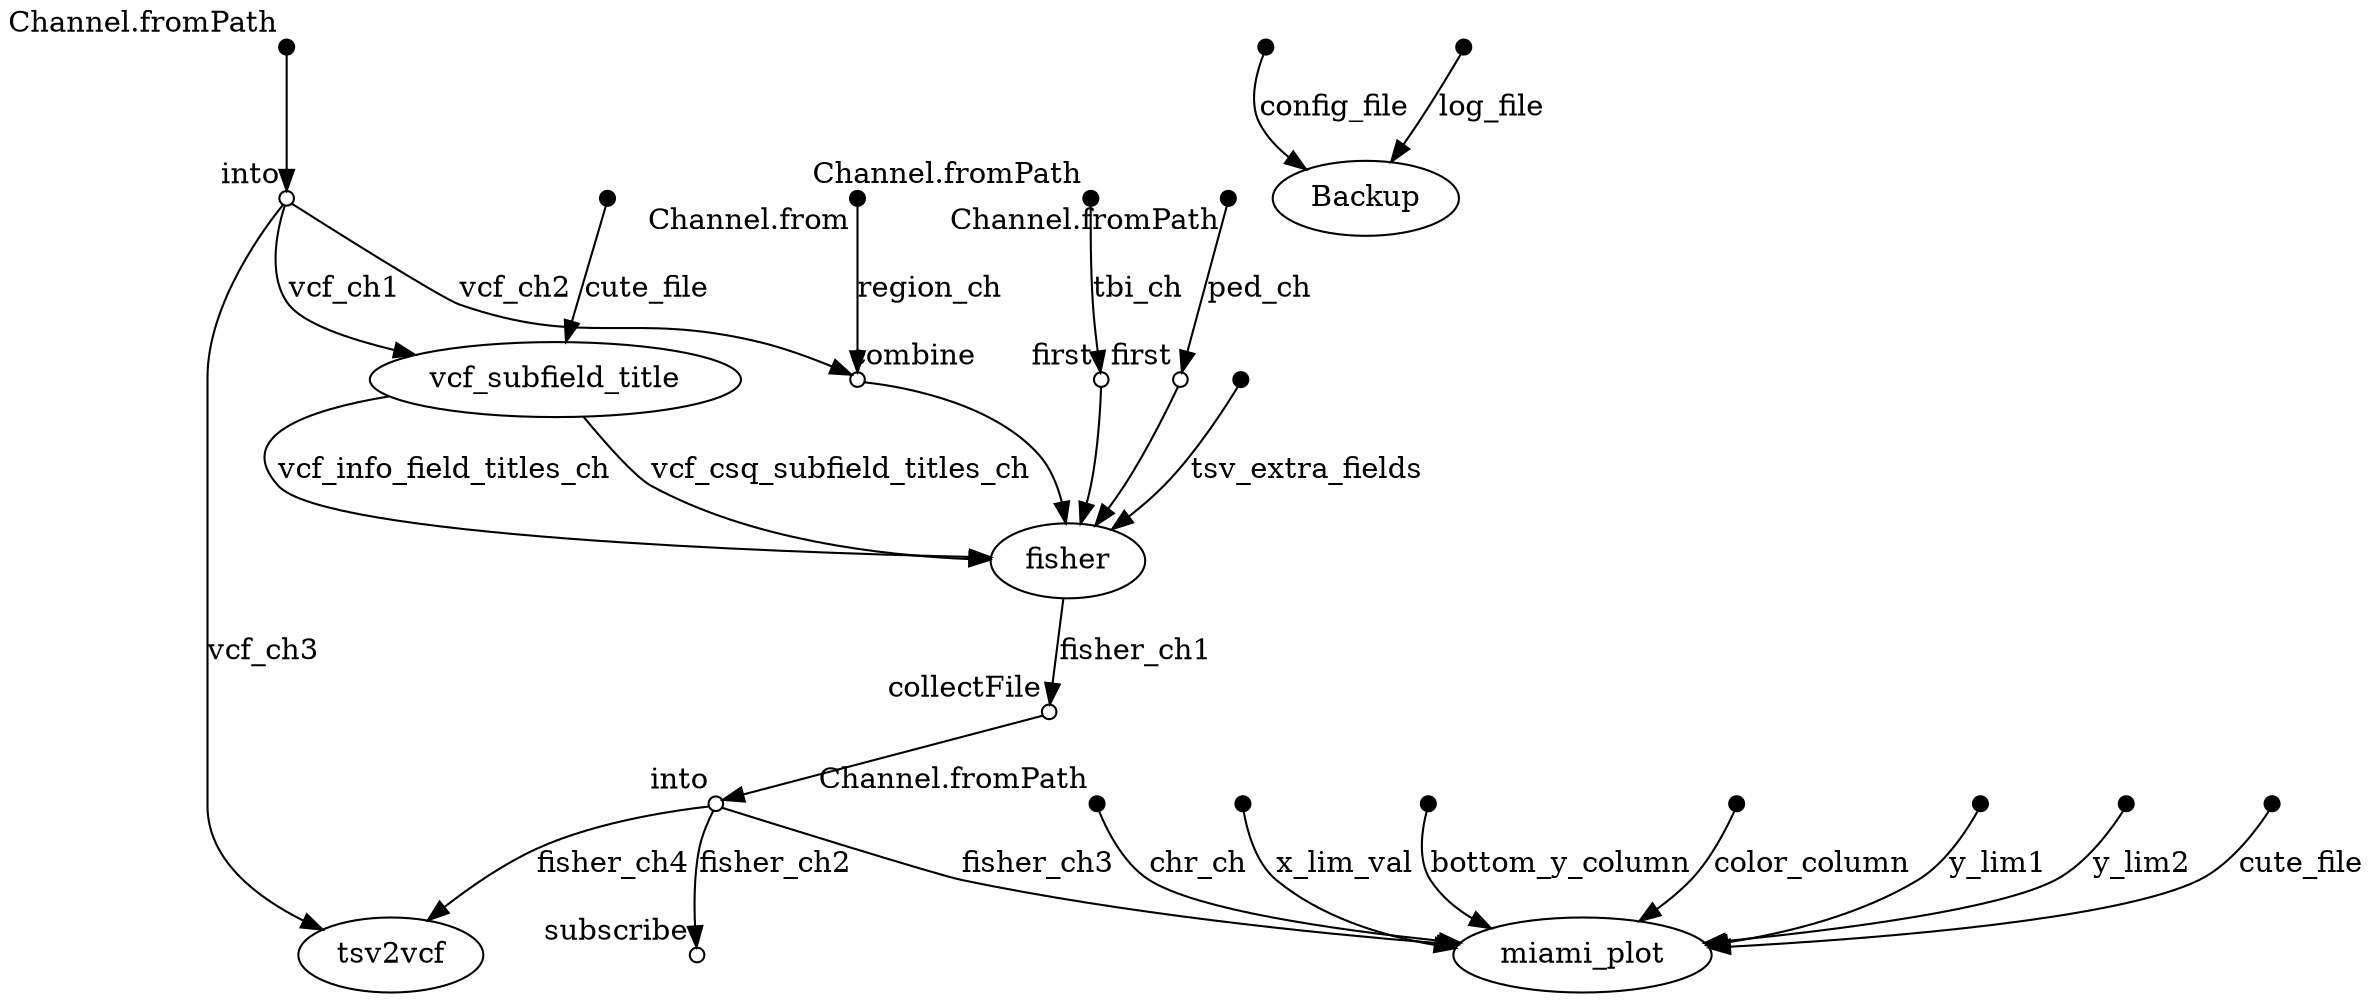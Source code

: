 digraph "dag" {
p0 [shape=point,label="",fixedsize=true,width=0.1,xlabel="Channel.fromPath"];
p1 [shape=circle,label="",fixedsize=true,width=0.1,xlabel="into"];
p0 -> p1;

p1 [shape=circle,label="",fixedsize=true,width=0.1,xlabel="into"];
p24 [label="tsv2vcf"];
p1 -> p24 [label="vcf_ch3"];

p1 [shape=circle,label="",fixedsize=true,width=0.1,xlabel="into"];
p8 [label="vcf_subfield_title"];
p1 -> p8 [label="vcf_ch1"];

p1 [shape=circle,label="",fixedsize=true,width=0.1,xlabel="into"];
p9 [shape=circle,label="",fixedsize=true,width=0.1,xlabel="combine"];
p1 -> p9 [label="vcf_ch2"];

p2 [shape=point,label="",fixedsize=true,width=0.1,xlabel="Channel.fromPath"];
p11 [shape=circle,label="",fixedsize=true,width=0.1,xlabel="first"];
p2 -> p11 [label="tbi_ch"];

p3 [shape=point,label="",fixedsize=true,width=0.1,xlabel="Channel.fromPath"];
p10 [shape=circle,label="",fixedsize=true,width=0.1,xlabel="first"];
p3 -> p10 [label="ped_ch"];

p4 [shape=point,label="",fixedsize=true,width=0.1,xlabel="Channel.fromPath"];
p23 [label="miami_plot"];
p4 -> p23 [label="chr_ch"];

p5 [shape=point,label="",fixedsize=true,width=0.1,xlabel="Channel.from"];
p9 [shape=circle,label="",fixedsize=true,width=0.1,xlabel="combine"];
p5 -> p9 [label="region_ch"];

p7 [shape=point,label="",fixedsize=true,width=0.1];
p8 [label="vcf_subfield_title"];
p7 -> p8 [label="cute_file"];

p8 [label="vcf_subfield_title"];
p13 [label="fisher"];
p8 -> p13 [label="vcf_info_field_titles_ch"];

p8 [label="vcf_subfield_title"];
p13 [label="fisher"];
p8 -> p13 [label="vcf_csq_subfield_titles_ch"];

p9 [shape=circle,label="",fixedsize=true,width=0.1,xlabel="combine"];
p13 [label="fisher"];
p9 -> p13;

p10 [shape=circle,label="",fixedsize=true,width=0.1,xlabel="first"];
p13 [label="fisher"];
p10 -> p13;

p11 [shape=circle,label="",fixedsize=true,width=0.1,xlabel="first"];
p13 [label="fisher"];
p11 -> p13;

p12 [shape=point,label="",fixedsize=true,width=0.1];
p13 [label="fisher"];
p12 -> p13 [label="tsv_extra_fields"];

p13 [label="fisher"];
p14 [shape=circle,label="",fixedsize=true,width=0.1,xlabel="collectFile"];
p13 -> p14 [label="fisher_ch1"];

p14 [shape=circle,label="",fixedsize=true,width=0.1,xlabel="collectFile"];
p15 [shape=circle,label="",fixedsize=true,width=0.1,xlabel="into"];
p14 -> p15;

p15 [shape=circle,label="",fixedsize=true,width=0.1,xlabel="into"];
p23 [label="miami_plot"];
p15 -> p23 [label="fisher_ch3"];

p15 [shape=circle,label="",fixedsize=true,width=0.1,xlabel="into"];
p24 [label="tsv2vcf"];
p15 -> p24 [label="fisher_ch4"];

p15 [shape=circle,label="",fixedsize=true,width=0.1,xlabel="into"];
p16 [shape=circle,label="",fixedsize=true,width=0.1,xlabel="subscribe"];
p15 -> p16 [label="fisher_ch2"];

p17 [shape=point,label="",fixedsize=true,width=0.1];
p23 [label="miami_plot"];
p17 -> p23 [label="x_lim_val"];

p18 [shape=point,label="",fixedsize=true,width=0.1];
p23 [label="miami_plot"];
p18 -> p23 [label="bottom_y_column"];

p19 [shape=point,label="",fixedsize=true,width=0.1];
p23 [label="miami_plot"];
p19 -> p23 [label="color_column"];

p20 [shape=point,label="",fixedsize=true,width=0.1];
p23 [label="miami_plot"];
p20 -> p23 [label="y_lim1"];

p21 [shape=point,label="",fixedsize=true,width=0.1];
p23 [label="miami_plot"];
p21 -> p23 [label="y_lim2"];

p22 [shape=point,label="",fixedsize=true,width=0.1];
p23 [label="miami_plot"];
p22 -> p23 [label="cute_file"];

p25 [shape=point,label="",fixedsize=true,width=0.1];
p27 [label="Backup"];
p25 -> p27 [label="config_file"];

p26 [shape=point,label="",fixedsize=true,width=0.1];
p27 [label="Backup"];
p26 -> p27 [label="log_file"];

}
